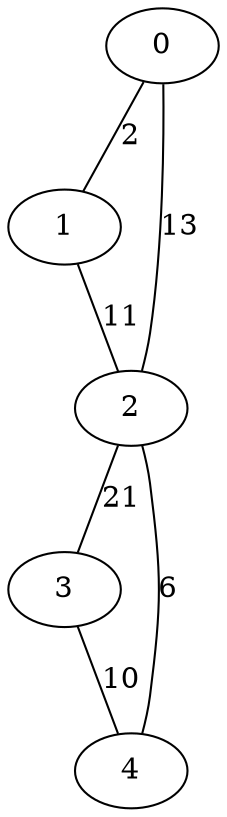 graph g {
0--1 [label="2"];
0--2 [label="13"];
1--2 [label="11"];
2--3 [label="21"];
2--4 [label="6"];
3--4 [label="10"];
}
